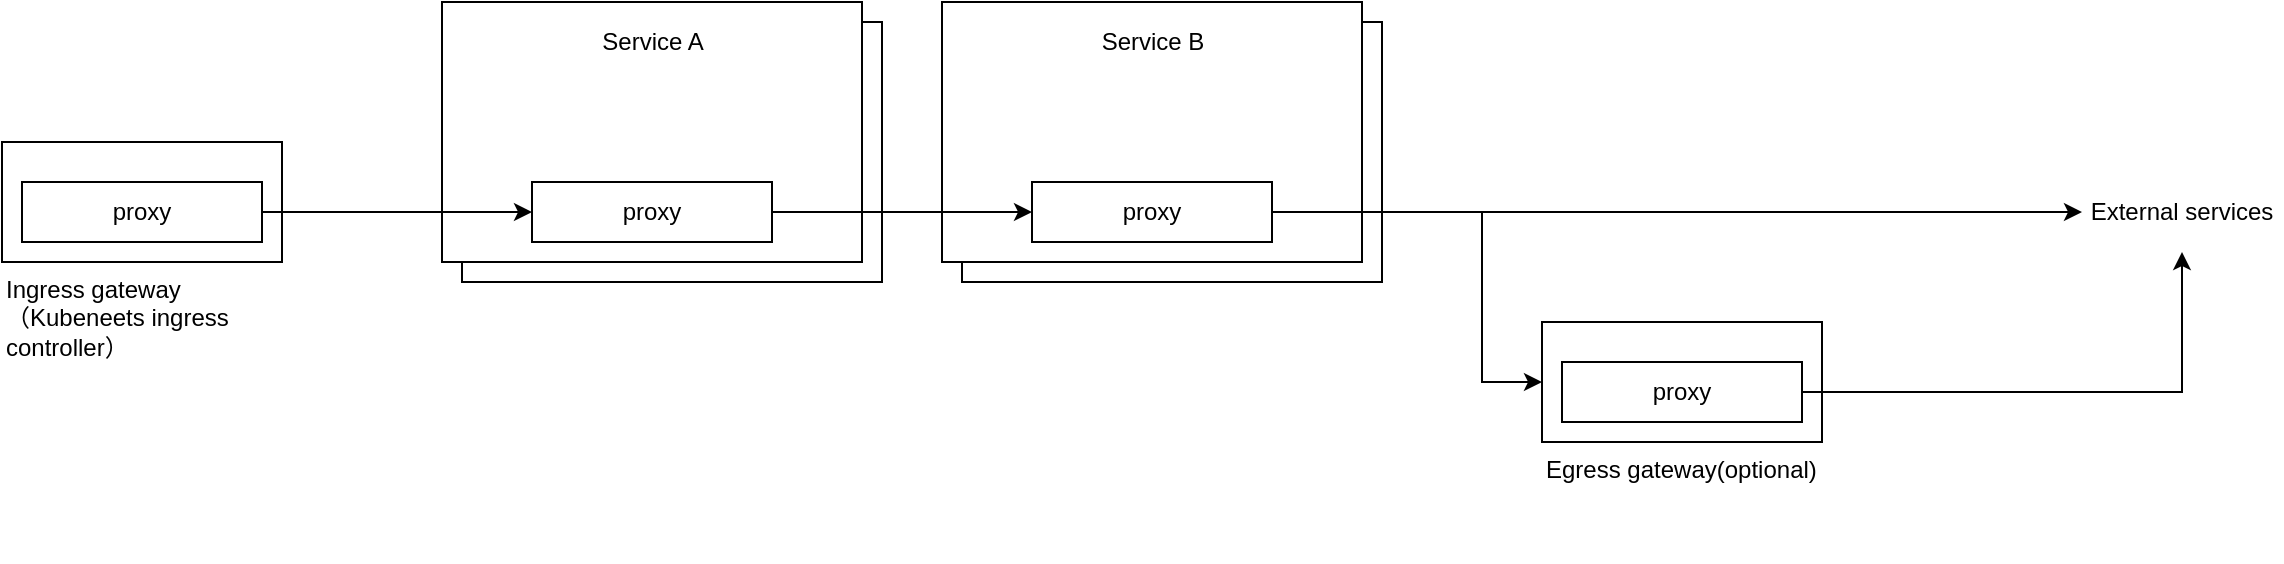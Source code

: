 <mxfile version="12.6.5" type="device"><diagram id="Nqt7uQ6-QbEVkW4IINap" name="Page-1"><mxGraphModel dx="1024" dy="592" grid="1" gridSize="10" guides="1" tooltips="1" connect="1" arrows="1" fold="1" page="1" pageScale="1" pageWidth="2339" pageHeight="3300" math="0" shadow="0"><root><mxCell id="0"/><mxCell id="1" parent="0"/><mxCell id="fGAeBrwwPR-mzTdjNxLK-14" value="" style="rounded=0;whiteSpace=wrap;html=1;align=left;" vertex="1" parent="1"><mxGeometry x="60" y="160" width="140" height="60" as="geometry"/></mxCell><mxCell id="fGAeBrwwPR-mzTdjNxLK-4" value="proxy" style="rounded=0;whiteSpace=wrap;html=1;" vertex="1" parent="1"><mxGeometry x="290" y="100" width="210" height="130" as="geometry"/></mxCell><mxCell id="fGAeBrwwPR-mzTdjNxLK-1" value="proxy" style="rounded=0;whiteSpace=wrap;html=1;" vertex="1" parent="1"><mxGeometry x="70" y="180" width="120" height="30" as="geometry"/></mxCell><mxCell id="fGAeBrwwPR-mzTdjNxLK-2" value="Ingress gateway（Kubeneets ingress controller）" style="text;html=1;strokeColor=none;fillColor=none;align=left;verticalAlign=top;whiteSpace=wrap;rounded=0;" vertex="1" parent="1"><mxGeometry x="60" y="220" width="140" height="70" as="geometry"/></mxCell><mxCell id="fGAeBrwwPR-mzTdjNxLK-3" value="" style="rounded=0;whiteSpace=wrap;html=1;" vertex="1" parent="1"><mxGeometry x="280" y="90" width="210" height="130" as="geometry"/></mxCell><mxCell id="fGAeBrwwPR-mzTdjNxLK-6" value="proxy" style="rounded=0;whiteSpace=wrap;html=1;" vertex="1" parent="1"><mxGeometry x="325" y="180" width="120" height="30" as="geometry"/></mxCell><mxCell id="fGAeBrwwPR-mzTdjNxLK-7" style="edgeStyle=orthogonalEdgeStyle;rounded=0;orthogonalLoop=1;jettySize=auto;html=1;" edge="1" parent="1" source="fGAeBrwwPR-mzTdjNxLK-1" target="fGAeBrwwPR-mzTdjNxLK-6"><mxGeometry relative="1" as="geometry"/></mxCell><mxCell id="fGAeBrwwPR-mzTdjNxLK-8" value="proxy" style="rounded=0;whiteSpace=wrap;html=1;" vertex="1" parent="1"><mxGeometry x="540" y="100" width="210" height="130" as="geometry"/></mxCell><mxCell id="fGAeBrwwPR-mzTdjNxLK-9" value="" style="rounded=0;whiteSpace=wrap;html=1;" vertex="1" parent="1"><mxGeometry x="530" y="90" width="210" height="130" as="geometry"/></mxCell><mxCell id="fGAeBrwwPR-mzTdjNxLK-19" style="edgeStyle=orthogonalEdgeStyle;rounded=0;orthogonalLoop=1;jettySize=auto;html=1;entryX=0;entryY=0.5;entryDx=0;entryDy=0;" edge="1" parent="1" source="fGAeBrwwPR-mzTdjNxLK-10" target="fGAeBrwwPR-mzTdjNxLK-15"><mxGeometry relative="1" as="geometry"><Array as="points"><mxPoint x="800" y="195"/><mxPoint x="800" y="280"/></Array></mxGeometry></mxCell><mxCell id="fGAeBrwwPR-mzTdjNxLK-20" style="edgeStyle=orthogonalEdgeStyle;rounded=0;orthogonalLoop=1;jettySize=auto;html=1;entryX=0;entryY=0.5;entryDx=0;entryDy=0;" edge="1" parent="1" source="fGAeBrwwPR-mzTdjNxLK-10" target="fGAeBrwwPR-mzTdjNxLK-18"><mxGeometry relative="1" as="geometry"/></mxCell><mxCell id="fGAeBrwwPR-mzTdjNxLK-10" value="proxy" style="rounded=0;whiteSpace=wrap;html=1;" vertex="1" parent="1"><mxGeometry x="575" y="180" width="120" height="30" as="geometry"/></mxCell><mxCell id="fGAeBrwwPR-mzTdjNxLK-11" style="edgeStyle=orthogonalEdgeStyle;rounded=0;orthogonalLoop=1;jettySize=auto;html=1;entryX=0;entryY=0.5;entryDx=0;entryDy=0;" edge="1" parent="1" source="fGAeBrwwPR-mzTdjNxLK-6" target="fGAeBrwwPR-mzTdjNxLK-10"><mxGeometry relative="1" as="geometry"/></mxCell><mxCell id="fGAeBrwwPR-mzTdjNxLK-12" value="Service A" style="text;html=1;strokeColor=none;fillColor=none;align=center;verticalAlign=middle;whiteSpace=wrap;rounded=0;" vertex="1" parent="1"><mxGeometry x="357.5" y="100" width="55" height="20" as="geometry"/></mxCell><mxCell id="fGAeBrwwPR-mzTdjNxLK-13" value="Service B" style="text;html=1;strokeColor=none;fillColor=none;align=center;verticalAlign=middle;whiteSpace=wrap;rounded=0;" vertex="1" parent="1"><mxGeometry x="607.5" y="100" width="55" height="20" as="geometry"/></mxCell><mxCell id="fGAeBrwwPR-mzTdjNxLK-15" value="" style="rounded=0;whiteSpace=wrap;html=1;align=left;" vertex="1" parent="1"><mxGeometry x="830" y="250" width="140" height="60" as="geometry"/></mxCell><mxCell id="fGAeBrwwPR-mzTdjNxLK-21" style="edgeStyle=orthogonalEdgeStyle;rounded=0;orthogonalLoop=1;jettySize=auto;html=1;" edge="1" parent="1" source="fGAeBrwwPR-mzTdjNxLK-16" target="fGAeBrwwPR-mzTdjNxLK-18"><mxGeometry relative="1" as="geometry"/></mxCell><mxCell id="fGAeBrwwPR-mzTdjNxLK-16" value="proxy" style="rounded=0;whiteSpace=wrap;html=1;" vertex="1" parent="1"><mxGeometry x="840" y="270" width="120" height="30" as="geometry"/></mxCell><mxCell id="fGAeBrwwPR-mzTdjNxLK-17" value="Egress gateway(optional)" style="text;html=1;strokeColor=none;fillColor=none;align=left;verticalAlign=top;whiteSpace=wrap;rounded=0;" vertex="1" parent="1"><mxGeometry x="830" y="310" width="140" height="60" as="geometry"/></mxCell><mxCell id="fGAeBrwwPR-mzTdjNxLK-18" value="External services" style="text;html=1;strokeColor=none;fillColor=none;align=center;verticalAlign=middle;whiteSpace=wrap;rounded=0;" vertex="1" parent="1"><mxGeometry x="1100" y="175" width="100" height="40" as="geometry"/></mxCell></root></mxGraphModel></diagram></mxfile>